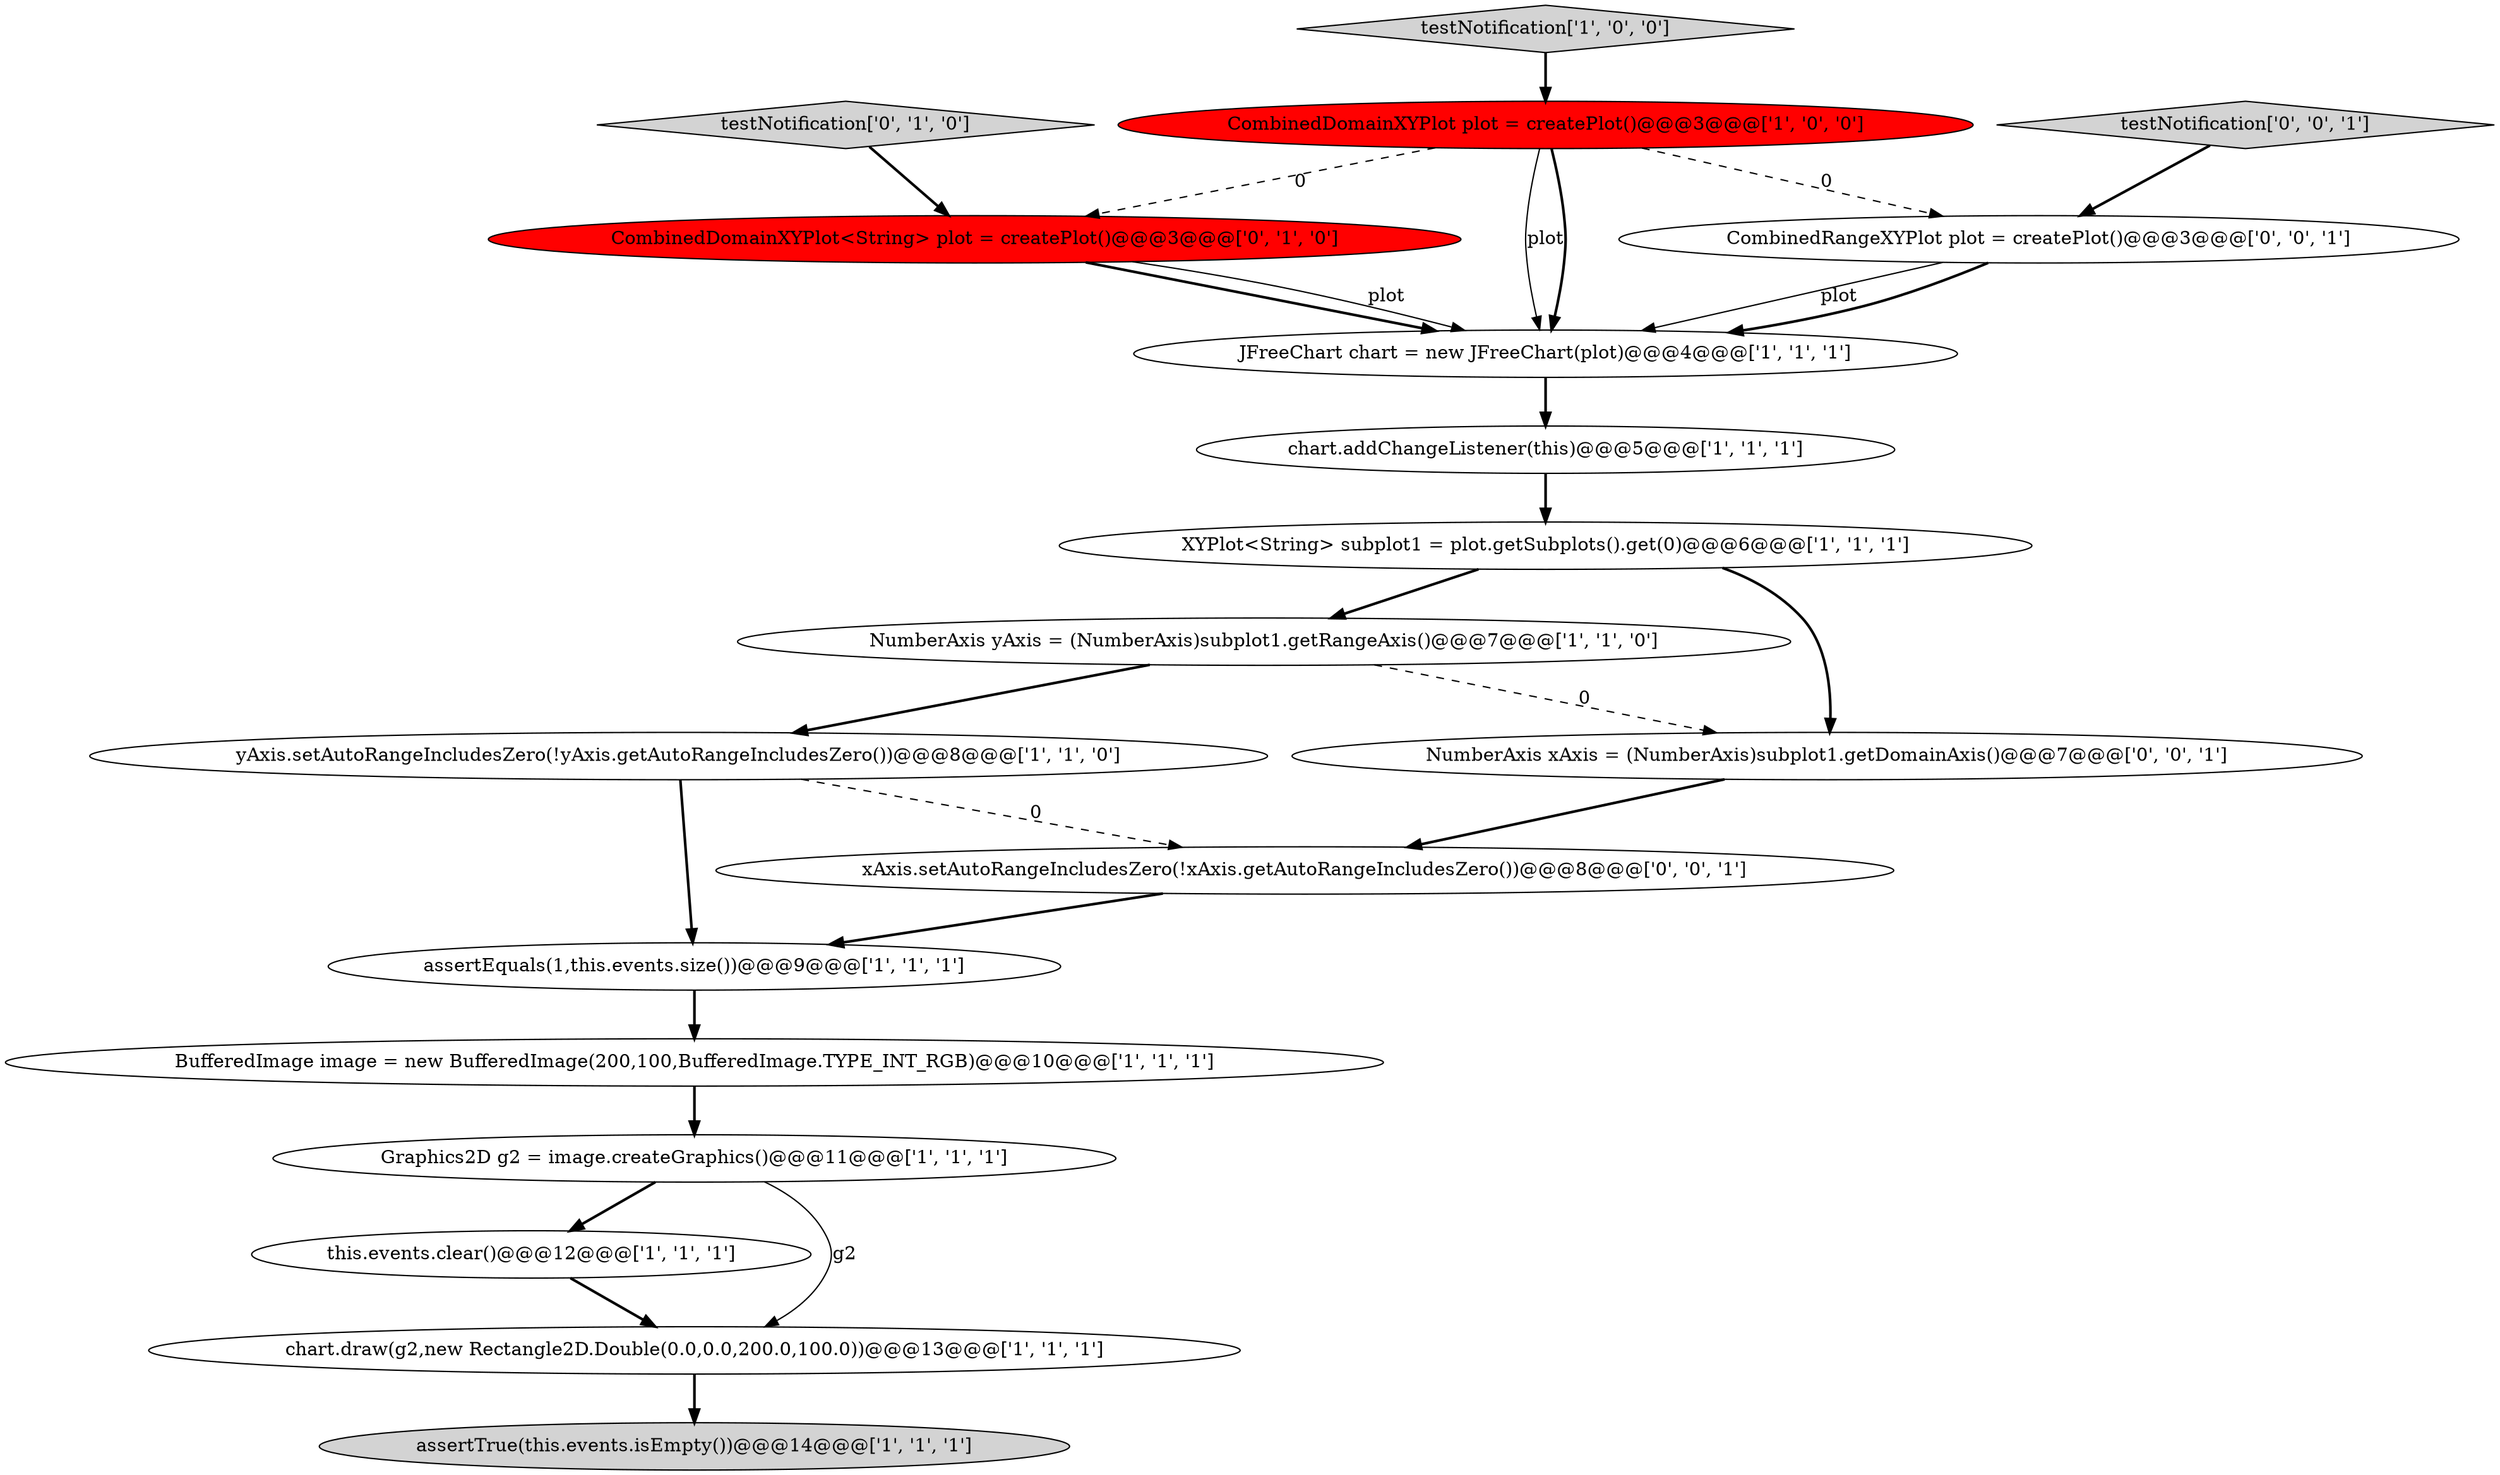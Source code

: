 digraph {
4 [style = filled, label = "NumberAxis yAxis = (NumberAxis)subplot1.getRangeAxis()@@@7@@@['1', '1', '0']", fillcolor = white, shape = ellipse image = "AAA0AAABBB1BBB"];
17 [style = filled, label = "testNotification['0', '0', '1']", fillcolor = lightgray, shape = diamond image = "AAA0AAABBB3BBB"];
1 [style = filled, label = "this.events.clear()@@@12@@@['1', '1', '1']", fillcolor = white, shape = ellipse image = "AAA0AAABBB1BBB"];
12 [style = filled, label = "yAxis.setAutoRangeIncludesZero(!yAxis.getAutoRangeIncludesZero())@@@8@@@['1', '1', '0']", fillcolor = white, shape = ellipse image = "AAA0AAABBB1BBB"];
15 [style = filled, label = "NumberAxis xAxis = (NumberAxis)subplot1.getDomainAxis()@@@7@@@['0', '0', '1']", fillcolor = white, shape = ellipse image = "AAA0AAABBB3BBB"];
3 [style = filled, label = "testNotification['1', '0', '0']", fillcolor = lightgray, shape = diamond image = "AAA0AAABBB1BBB"];
13 [style = filled, label = "CombinedDomainXYPlot<String> plot = createPlot()@@@3@@@['0', '1', '0']", fillcolor = red, shape = ellipse image = "AAA1AAABBB2BBB"];
11 [style = filled, label = "CombinedDomainXYPlot plot = createPlot()@@@3@@@['1', '0', '0']", fillcolor = red, shape = ellipse image = "AAA1AAABBB1BBB"];
2 [style = filled, label = "XYPlot<String> subplot1 = plot.getSubplots().get(0)@@@6@@@['1', '1', '1']", fillcolor = white, shape = ellipse image = "AAA0AAABBB1BBB"];
5 [style = filled, label = "chart.draw(g2,new Rectangle2D.Double(0.0,0.0,200.0,100.0))@@@13@@@['1', '1', '1']", fillcolor = white, shape = ellipse image = "AAA0AAABBB1BBB"];
0 [style = filled, label = "BufferedImage image = new BufferedImage(200,100,BufferedImage.TYPE_INT_RGB)@@@10@@@['1', '1', '1']", fillcolor = white, shape = ellipse image = "AAA0AAABBB1BBB"];
6 [style = filled, label = "assertTrue(this.events.isEmpty())@@@14@@@['1', '1', '1']", fillcolor = lightgray, shape = ellipse image = "AAA0AAABBB1BBB"];
7 [style = filled, label = "Graphics2D g2 = image.createGraphics()@@@11@@@['1', '1', '1']", fillcolor = white, shape = ellipse image = "AAA0AAABBB1BBB"];
14 [style = filled, label = "testNotification['0', '1', '0']", fillcolor = lightgray, shape = diamond image = "AAA0AAABBB2BBB"];
8 [style = filled, label = "JFreeChart chart = new JFreeChart(plot)@@@4@@@['1', '1', '1']", fillcolor = white, shape = ellipse image = "AAA0AAABBB1BBB"];
9 [style = filled, label = "chart.addChangeListener(this)@@@5@@@['1', '1', '1']", fillcolor = white, shape = ellipse image = "AAA0AAABBB1BBB"];
10 [style = filled, label = "assertEquals(1,this.events.size())@@@9@@@['1', '1', '1']", fillcolor = white, shape = ellipse image = "AAA0AAABBB1BBB"];
16 [style = filled, label = "xAxis.setAutoRangeIncludesZero(!xAxis.getAutoRangeIncludesZero())@@@8@@@['0', '0', '1']", fillcolor = white, shape = ellipse image = "AAA0AAABBB3BBB"];
18 [style = filled, label = "CombinedRangeXYPlot plot = createPlot()@@@3@@@['0', '0', '1']", fillcolor = white, shape = ellipse image = "AAA0AAABBB3BBB"];
1->5 [style = bold, label=""];
7->1 [style = bold, label=""];
12->16 [style = dashed, label="0"];
9->2 [style = bold, label=""];
16->10 [style = bold, label=""];
3->11 [style = bold, label=""];
7->5 [style = solid, label="g2"];
18->8 [style = solid, label="plot"];
15->16 [style = bold, label=""];
2->4 [style = bold, label=""];
0->7 [style = bold, label=""];
11->13 [style = dashed, label="0"];
12->10 [style = bold, label=""];
5->6 [style = bold, label=""];
11->18 [style = dashed, label="0"];
4->15 [style = dashed, label="0"];
17->18 [style = bold, label=""];
10->0 [style = bold, label=""];
2->15 [style = bold, label=""];
8->9 [style = bold, label=""];
11->8 [style = solid, label="plot"];
4->12 [style = bold, label=""];
11->8 [style = bold, label=""];
18->8 [style = bold, label=""];
14->13 [style = bold, label=""];
13->8 [style = bold, label=""];
13->8 [style = solid, label="plot"];
}
